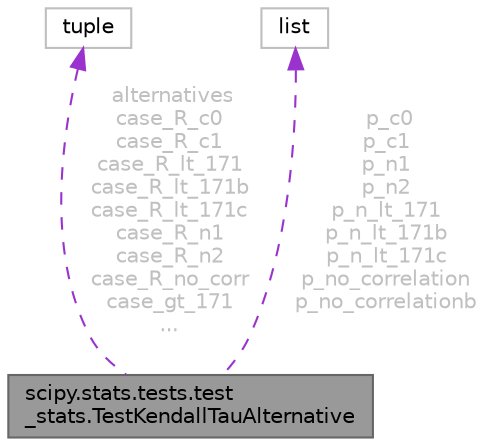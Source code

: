 digraph "scipy.stats.tests.test_stats.TestKendallTauAlternative"
{
 // LATEX_PDF_SIZE
  bgcolor="transparent";
  edge [fontname=Helvetica,fontsize=10,labelfontname=Helvetica,labelfontsize=10];
  node [fontname=Helvetica,fontsize=10,shape=box,height=0.2,width=0.4];
  Node1 [id="Node000001",label="scipy.stats.tests.test\l_stats.TestKendallTauAlternative",height=0.2,width=0.4,color="gray40", fillcolor="grey60", style="filled", fontcolor="black",tooltip=" "];
  Node2 -> Node1 [id="edge1_Node000001_Node000002",dir="back",color="darkorchid3",style="dashed",tooltip=" ",label=" alternatives\ncase_R_c0\ncase_R_c1\ncase_R_lt_171\ncase_R_lt_171b\ncase_R_lt_171c\ncase_R_n1\ncase_R_n2\ncase_R_no_corr\ncase_gt_171\n...",fontcolor="grey" ];
  Node2 [id="Node000002",label="tuple",height=0.2,width=0.4,color="grey75", fillcolor="white", style="filled",tooltip=" "];
  Node3 -> Node1 [id="edge2_Node000001_Node000003",dir="back",color="darkorchid3",style="dashed",tooltip=" ",label=" p_c0\np_c1\np_n1\np_n2\np_n_lt_171\np_n_lt_171b\np_n_lt_171c\np_no_correlation\np_no_correlationb",fontcolor="grey" ];
  Node3 [id="Node000003",label="list",height=0.2,width=0.4,color="grey75", fillcolor="white", style="filled",tooltip=" "];
}
